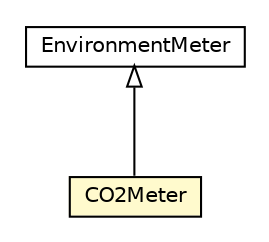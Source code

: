 #!/usr/local/bin/dot
#
# Class diagram 
# Generated by UMLGraph version R5_6-24-gf6e263 (http://www.umlgraph.org/)
#

digraph G {
	edge [fontname="Helvetica",fontsize=10,labelfontname="Helvetica",labelfontsize=10];
	node [fontname="Helvetica",fontsize=10,shape=plaintext];
	nodesep=0.25;
	ranksep=0.5;
	// org.universAAL.ontology.device.CO2Meter
	c2652224 [label=<<table title="org.universAAL.ontology.device.CO2Meter" border="0" cellborder="1" cellspacing="0" cellpadding="2" port="p" bgcolor="lemonChiffon" href="./CO2Meter.html">
		<tr><td><table border="0" cellspacing="0" cellpadding="1">
<tr><td align="center" balign="center"> CO2Meter </td></tr>
		</table></td></tr>
		</table>>, URL="./CO2Meter.html", fontname="Helvetica", fontcolor="black", fontsize=10.0];
	// org.universAAL.ontology.device.EnvironmentMeter
	c2652230 [label=<<table title="org.universAAL.ontology.device.EnvironmentMeter" border="0" cellborder="1" cellspacing="0" cellpadding="2" port="p" href="./EnvironmentMeter.html">
		<tr><td><table border="0" cellspacing="0" cellpadding="1">
<tr><td align="center" balign="center"> EnvironmentMeter </td></tr>
		</table></td></tr>
		</table>>, URL="./EnvironmentMeter.html", fontname="Helvetica", fontcolor="black", fontsize=10.0];
	//org.universAAL.ontology.device.CO2Meter extends org.universAAL.ontology.device.EnvironmentMeter
	c2652230:p -> c2652224:p [dir=back,arrowtail=empty];
}

